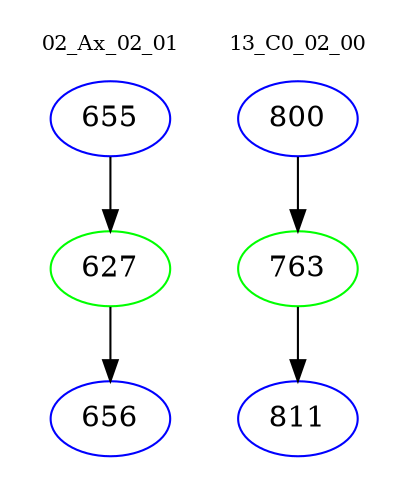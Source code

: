 digraph{
subgraph cluster_0 {
color = white
label = "02_Ax_02_01";
fontsize=10;
T0_655 [label="655", color="blue"]
T0_655 -> T0_627 [color="black"]
T0_627 [label="627", color="green"]
T0_627 -> T0_656 [color="black"]
T0_656 [label="656", color="blue"]
}
subgraph cluster_1 {
color = white
label = "13_C0_02_00";
fontsize=10;
T1_800 [label="800", color="blue"]
T1_800 -> T1_763 [color="black"]
T1_763 [label="763", color="green"]
T1_763 -> T1_811 [color="black"]
T1_811 [label="811", color="blue"]
}
}
